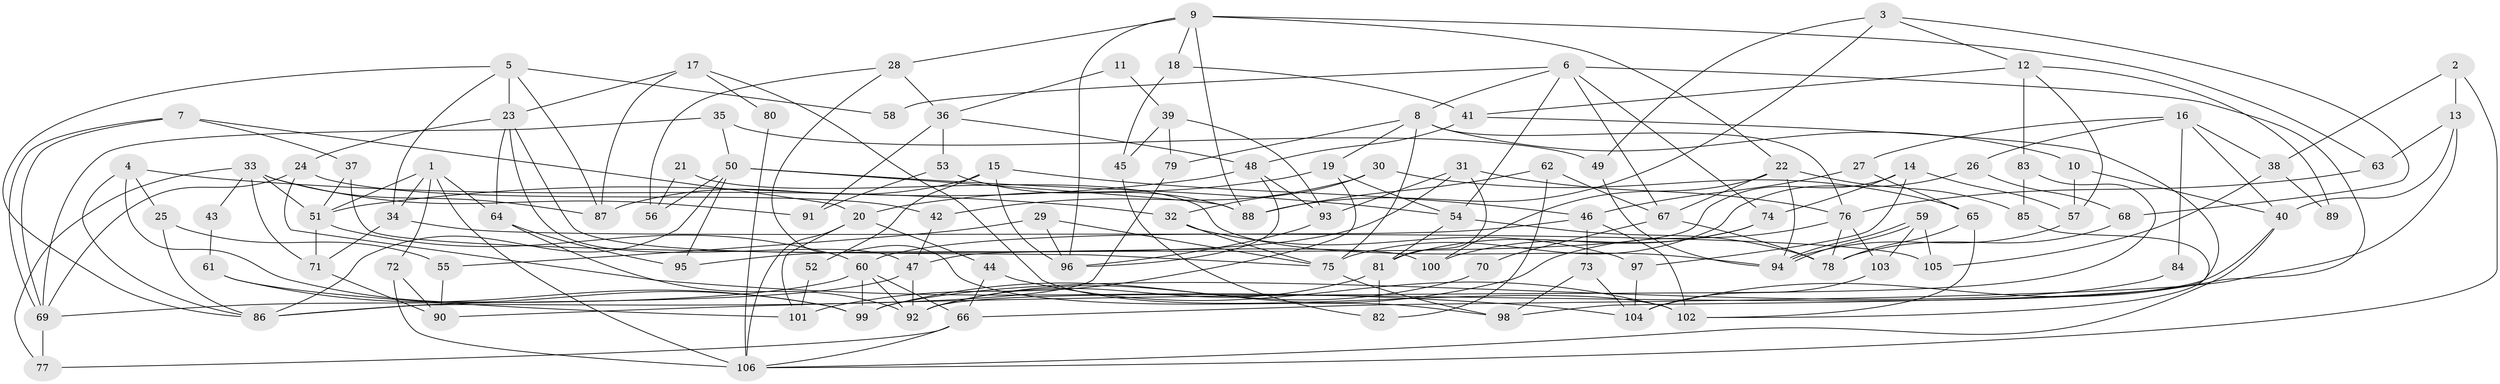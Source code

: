 // coarse degree distribution, {2: 0.09433962264150944, 4: 0.2641509433962264, 3: 0.16981132075471697, 5: 0.18867924528301888, 6: 0.1320754716981132, 9: 0.05660377358490566, 12: 0.018867924528301886, 7: 0.05660377358490566, 15: 0.018867924528301886}
// Generated by graph-tools (version 1.1) at 2025/52/03/04/25 21:52:18]
// undirected, 106 vertices, 212 edges
graph export_dot {
graph [start="1"]
  node [color=gray90,style=filled];
  1;
  2;
  3;
  4;
  5;
  6;
  7;
  8;
  9;
  10;
  11;
  12;
  13;
  14;
  15;
  16;
  17;
  18;
  19;
  20;
  21;
  22;
  23;
  24;
  25;
  26;
  27;
  28;
  29;
  30;
  31;
  32;
  33;
  34;
  35;
  36;
  37;
  38;
  39;
  40;
  41;
  42;
  43;
  44;
  45;
  46;
  47;
  48;
  49;
  50;
  51;
  52;
  53;
  54;
  55;
  56;
  57;
  58;
  59;
  60;
  61;
  62;
  63;
  64;
  65;
  66;
  67;
  68;
  69;
  70;
  71;
  72;
  73;
  74;
  75;
  76;
  77;
  78;
  79;
  80;
  81;
  82;
  83;
  84;
  85;
  86;
  87;
  88;
  89;
  90;
  91;
  92;
  93;
  94;
  95;
  96;
  97;
  98;
  99;
  100;
  101;
  102;
  103;
  104;
  105;
  106;
  1 -- 34;
  1 -- 106;
  1 -- 51;
  1 -- 64;
  1 -- 72;
  2 -- 13;
  2 -- 106;
  2 -- 38;
  3 -- 88;
  3 -- 49;
  3 -- 12;
  3 -- 68;
  4 -- 32;
  4 -- 99;
  4 -- 25;
  4 -- 86;
  5 -- 23;
  5 -- 86;
  5 -- 34;
  5 -- 58;
  5 -- 87;
  6 -- 8;
  6 -- 104;
  6 -- 54;
  6 -- 58;
  6 -- 67;
  6 -- 74;
  7 -- 69;
  7 -- 69;
  7 -- 37;
  7 -- 20;
  8 -- 79;
  8 -- 75;
  8 -- 10;
  8 -- 19;
  8 -- 76;
  9 -- 22;
  9 -- 28;
  9 -- 18;
  9 -- 63;
  9 -- 88;
  9 -- 96;
  10 -- 40;
  10 -- 57;
  11 -- 36;
  11 -- 39;
  12 -- 41;
  12 -- 57;
  12 -- 83;
  12 -- 89;
  13 -- 40;
  13 -- 63;
  13 -- 66;
  14 -- 57;
  14 -- 47;
  14 -- 74;
  14 -- 97;
  15 -- 87;
  15 -- 46;
  15 -- 52;
  15 -- 96;
  16 -- 27;
  16 -- 40;
  16 -- 26;
  16 -- 38;
  16 -- 84;
  17 -- 87;
  17 -- 102;
  17 -- 23;
  17 -- 80;
  18 -- 41;
  18 -- 45;
  19 -- 54;
  19 -- 20;
  19 -- 101;
  20 -- 44;
  20 -- 101;
  20 -- 106;
  21 -- 94;
  21 -- 56;
  22 -- 67;
  22 -- 94;
  22 -- 85;
  22 -- 100;
  23 -- 100;
  23 -- 24;
  23 -- 47;
  23 -- 64;
  24 -- 69;
  24 -- 42;
  24 -- 104;
  25 -- 86;
  25 -- 55;
  26 -- 68;
  26 -- 75;
  27 -- 46;
  27 -- 65;
  28 -- 98;
  28 -- 36;
  28 -- 56;
  29 -- 96;
  29 -- 55;
  29 -- 75;
  30 -- 42;
  30 -- 32;
  30 -- 65;
  31 -- 93;
  31 -- 81;
  31 -- 76;
  31 -- 95;
  32 -- 75;
  32 -- 97;
  33 -- 51;
  33 -- 77;
  33 -- 43;
  33 -- 71;
  33 -- 87;
  33 -- 91;
  34 -- 71;
  34 -- 105;
  35 -- 50;
  35 -- 69;
  35 -- 49;
  36 -- 48;
  36 -- 53;
  36 -- 91;
  37 -- 51;
  37 -- 75;
  38 -- 89;
  38 -- 105;
  39 -- 93;
  39 -- 45;
  39 -- 79;
  40 -- 106;
  40 -- 92;
  41 -- 48;
  41 -- 98;
  42 -- 47;
  43 -- 61;
  44 -- 66;
  44 -- 102;
  45 -- 82;
  46 -- 102;
  46 -- 60;
  46 -- 73;
  47 -- 86;
  47 -- 92;
  48 -- 51;
  48 -- 96;
  48 -- 93;
  49 -- 94;
  50 -- 54;
  50 -- 95;
  50 -- 56;
  50 -- 86;
  50 -- 88;
  51 -- 60;
  51 -- 71;
  52 -- 101;
  53 -- 88;
  53 -- 91;
  54 -- 81;
  54 -- 78;
  55 -- 90;
  57 -- 94;
  59 -- 94;
  59 -- 94;
  59 -- 105;
  59 -- 103;
  60 -- 66;
  60 -- 92;
  60 -- 69;
  60 -- 99;
  61 -- 99;
  61 -- 101;
  62 -- 88;
  62 -- 67;
  62 -- 82;
  63 -- 76;
  64 -- 92;
  64 -- 95;
  65 -- 78;
  65 -- 102;
  66 -- 106;
  66 -- 77;
  67 -- 78;
  67 -- 70;
  68 -- 78;
  69 -- 77;
  70 -- 92;
  71 -- 90;
  72 -- 90;
  72 -- 106;
  73 -- 104;
  73 -- 98;
  74 -- 81;
  74 -- 100;
  75 -- 98;
  76 -- 78;
  76 -- 99;
  76 -- 103;
  79 -- 86;
  80 -- 106;
  81 -- 92;
  81 -- 82;
  83 -- 85;
  83 -- 90;
  84 -- 99;
  85 -- 102;
  93 -- 96;
  97 -- 104;
  103 -- 104;
}
